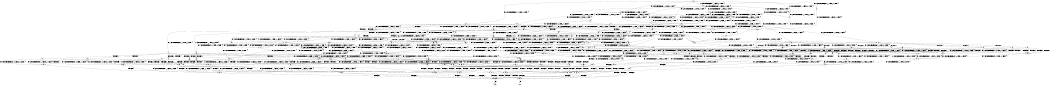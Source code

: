 digraph BCG {
size = "7, 10.5";
center = TRUE;
node [shape = circle];
0 [peripheries = 2];
0 -> 1 [label = "EX !0 !ATOMIC_EXCH_BRANCH (1, +0, FALSE, +0, 1, TRUE) !{}"];
0 -> 2 [label = "EX !2 !ATOMIC_EXCH_BRANCH (1, +1, TRUE, +0, 2, TRUE) !{}"];
0 -> 3 [label = "EX !1 !ATOMIC_EXCH_BRANCH (1, +0, TRUE, +0, 1, TRUE) !{}"];
0 -> 4 [label = "EX !0 !ATOMIC_EXCH_BRANCH (1, +0, FALSE, +0, 1, TRUE) !{}"];
0 -> 5 [label = "EX !2 !ATOMIC_EXCH_BRANCH (1, +1, TRUE, +0, 2, TRUE) !{}"];
0 -> 6 [label = "EX !1 !ATOMIC_EXCH_BRANCH (1, +0, TRUE, +0, 1, TRUE) !{}"];
1 -> 7 [label = "EX !2 !ATOMIC_EXCH_BRANCH (1, +1, TRUE, +0, 2, TRUE) !{}"];
2 -> 8 [label = "EX !0 !ATOMIC_EXCH_BRANCH (1, +0, FALSE, +0, 1, FALSE) !{}"];
3 -> 9 [label = "EX !0 !ATOMIC_EXCH_BRANCH (1, +0, FALSE, +0, 1, TRUE) !{}"];
4 -> 1 [label = "EX !0 !ATOMIC_EXCH_BRANCH (1, +0, FALSE, +0, 1, TRUE) !{}"];
4 -> 7 [label = "EX !2 !ATOMIC_EXCH_BRANCH (1, +1, TRUE, +0, 2, TRUE) !{}"];
4 -> 10 [label = "EX !1 !ATOMIC_EXCH_BRANCH (1, +0, TRUE, +0, 1, TRUE) !{}"];
4 -> 4 [label = "EX !0 !ATOMIC_EXCH_BRANCH (1, +0, FALSE, +0, 1, TRUE) !{}"];
4 -> 11 [label = "EX !2 !ATOMIC_EXCH_BRANCH (1, +1, TRUE, +0, 2, TRUE) !{}"];
4 -> 12 [label = "EX !1 !ATOMIC_EXCH_BRANCH (1, +0, TRUE, +0, 1, TRUE) !{}"];
5 -> 8 [label = "EX !0 !ATOMIC_EXCH_BRANCH (1, +0, FALSE, +0, 1, FALSE) !{}"];
5 -> 13 [label = "EX !1 !ATOMIC_EXCH_BRANCH (1, +0, TRUE, +0, 1, FALSE) !{}"];
5 -> 14 [label = "TERMINATE !2"];
5 -> 15 [label = "EX !0 !ATOMIC_EXCH_BRANCH (1, +0, FALSE, +0, 1, FALSE) !{}"];
5 -> 16 [label = "EX !1 !ATOMIC_EXCH_BRANCH (1, +0, TRUE, +0, 1, FALSE) !{}"];
5 -> 17 [label = "TERMINATE !2"];
6 -> 3 [label = "EX !1 !ATOMIC_EXCH_BRANCH (1, +0, TRUE, +0, 1, TRUE) !{}"];
6 -> 9 [label = "EX !0 !ATOMIC_EXCH_BRANCH (1, +0, FALSE, +0, 1, TRUE) !{}"];
6 -> 18 [label = "EX !2 !ATOMIC_EXCH_BRANCH (1, +1, TRUE, +0, 2, TRUE) !{}"];
6 -> 6 [label = "EX !1 !ATOMIC_EXCH_BRANCH (1, +0, TRUE, +0, 1, TRUE) !{}"];
6 -> 19 [label = "EX !0 !ATOMIC_EXCH_BRANCH (1, +0, FALSE, +0, 1, TRUE) !{}"];
6 -> 20 [label = "EX !2 !ATOMIC_EXCH_BRANCH (1, +1, TRUE, +0, 2, TRUE) !{}"];
7 -> 8 [label = "EX !0 !ATOMIC_EXCH_BRANCH (1, +0, FALSE, +0, 1, FALSE) !{}"];
8 -> 21 [label = "EX !1 !ATOMIC_EXCH_BRANCH (1, +0, TRUE, +0, 1, FALSE) !{}"];
9 -> 10 [label = "EX !1 !ATOMIC_EXCH_BRANCH (1, +0, TRUE, +0, 1, TRUE) !{}"];
10 -> 22 [label = "EX !2 !ATOMIC_EXCH_BRANCH (1, +1, TRUE, +0, 2, TRUE) !{}"];
11 -> 8 [label = "EX !0 !ATOMIC_EXCH_BRANCH (1, +0, FALSE, +0, 1, FALSE) !{}"];
11 -> 23 [label = "EX !1 !ATOMIC_EXCH_BRANCH (1, +0, TRUE, +0, 1, FALSE) !{}"];
11 -> 24 [label = "TERMINATE !2"];
11 -> 15 [label = "EX !0 !ATOMIC_EXCH_BRANCH (1, +0, FALSE, +0, 1, FALSE) !{}"];
11 -> 25 [label = "EX !1 !ATOMIC_EXCH_BRANCH (1, +0, TRUE, +0, 1, FALSE) !{}"];
11 -> 26 [label = "TERMINATE !2"];
12 -> 9 [label = "EX !0 !ATOMIC_EXCH_BRANCH (1, +0, FALSE, +0, 1, TRUE) !{}"];
12 -> 10 [label = "EX !1 !ATOMIC_EXCH_BRANCH (1, +0, TRUE, +0, 1, TRUE) !{}"];
12 -> 22 [label = "EX !2 !ATOMIC_EXCH_BRANCH (1, +1, TRUE, +0, 2, TRUE) !{}"];
12 -> 19 [label = "EX !0 !ATOMIC_EXCH_BRANCH (1, +0, FALSE, +0, 1, TRUE) !{}"];
12 -> 12 [label = "EX !1 !ATOMIC_EXCH_BRANCH (1, +0, TRUE, +0, 1, TRUE) !{}"];
12 -> 27 [label = "EX !2 !ATOMIC_EXCH_BRANCH (1, +1, TRUE, +0, 2, TRUE) !{}"];
13 -> 28 [label = "EX !1 !ATOMIC_EXCH_BRANCH (1, +1, TRUE, +0, 3, TRUE) !{}"];
14 -> 29 [label = "EX !0 !ATOMIC_EXCH_BRANCH (1, +0, FALSE, +0, 1, FALSE) !{}"];
15 -> 21 [label = "EX !1 !ATOMIC_EXCH_BRANCH (1, +0, TRUE, +0, 1, FALSE) !{}"];
15 -> 30 [label = "TERMINATE !0"];
15 -> 31 [label = "TERMINATE !2"];
15 -> 32 [label = "EX !1 !ATOMIC_EXCH_BRANCH (1, +0, TRUE, +0, 1, FALSE) !{}"];
15 -> 33 [label = "TERMINATE !0"];
15 -> 34 [label = "TERMINATE !2"];
16 -> 28 [label = "EX !1 !ATOMIC_EXCH_BRANCH (1, +1, TRUE, +0, 3, TRUE) !{}"];
16 -> 35 [label = "EX !0 !ATOMIC_EXCH_BRANCH (1, +0, FALSE, +0, 1, TRUE) !{}"];
16 -> 36 [label = "TERMINATE !2"];
16 -> 37 [label = "EX !1 !ATOMIC_EXCH_BRANCH (1, +1, TRUE, +0, 3, TRUE) !{}"];
16 -> 38 [label = "EX !0 !ATOMIC_EXCH_BRANCH (1, +0, FALSE, +0, 1, TRUE) !{}"];
16 -> 39 [label = "TERMINATE !2"];
17 -> 29 [label = "EX !0 !ATOMIC_EXCH_BRANCH (1, +0, FALSE, +0, 1, FALSE) !{}"];
17 -> 40 [label = "EX !1 !ATOMIC_EXCH_BRANCH (1, +0, TRUE, +0, 1, FALSE) !{}"];
17 -> 41 [label = "EX !0 !ATOMIC_EXCH_BRANCH (1, +0, FALSE, +0, 1, FALSE) !{}"];
17 -> 42 [label = "EX !1 !ATOMIC_EXCH_BRANCH (1, +0, TRUE, +0, 1, FALSE) !{}"];
18 -> 13 [label = "EX !1 !ATOMIC_EXCH_BRANCH (1, +0, TRUE, +0, 1, FALSE) !{}"];
19 -> 9 [label = "EX !0 !ATOMIC_EXCH_BRANCH (1, +0, FALSE, +0, 1, TRUE) !{}"];
19 -> 10 [label = "EX !1 !ATOMIC_EXCH_BRANCH (1, +0, TRUE, +0, 1, TRUE) !{}"];
19 -> 22 [label = "EX !2 !ATOMIC_EXCH_BRANCH (1, +1, TRUE, +0, 2, TRUE) !{}"];
19 -> 19 [label = "EX !0 !ATOMIC_EXCH_BRANCH (1, +0, FALSE, +0, 1, TRUE) !{}"];
19 -> 12 [label = "EX !1 !ATOMIC_EXCH_BRANCH (1, +0, TRUE, +0, 1, TRUE) !{}"];
19 -> 27 [label = "EX !2 !ATOMIC_EXCH_BRANCH (1, +1, TRUE, +0, 2, TRUE) !{}"];
20 -> 13 [label = "EX !1 !ATOMIC_EXCH_BRANCH (1, +0, TRUE, +0, 1, FALSE) !{}"];
20 -> 43 [label = "EX !0 !ATOMIC_EXCH_BRANCH (1, +0, FALSE, +0, 1, FALSE) !{}"];
20 -> 44 [label = "TERMINATE !2"];
20 -> 16 [label = "EX !1 !ATOMIC_EXCH_BRANCH (1, +0, TRUE, +0, 1, FALSE) !{}"];
20 -> 45 [label = "EX !0 !ATOMIC_EXCH_BRANCH (1, +0, FALSE, +0, 1, FALSE) !{}"];
20 -> 46 [label = "TERMINATE !2"];
21 -> 47 [label = "EX !1 !ATOMIC_EXCH_BRANCH (1, +1, TRUE, +0, 3, TRUE) !{}"];
22 -> 43 [label = "EX !0 !ATOMIC_EXCH_BRANCH (1, +0, FALSE, +0, 1, FALSE) !{}"];
23 -> 35 [label = "EX !0 !ATOMIC_EXCH_BRANCH (1, +0, FALSE, +0, 1, TRUE) !{}"];
24 -> 48 [label = "EX !1 !ATOMIC_EXCH_BRANCH (1, +0, TRUE, +0, 1, FALSE) !{}"];
25 -> 35 [label = "EX !0 !ATOMIC_EXCH_BRANCH (1, +0, FALSE, +0, 1, TRUE) !{}"];
25 -> 49 [label = "EX !1 !ATOMIC_EXCH_BRANCH (1, +1, TRUE, +0, 3, TRUE) !{}"];
25 -> 50 [label = "TERMINATE !2"];
25 -> 38 [label = "EX !0 !ATOMIC_EXCH_BRANCH (1, +0, FALSE, +0, 1, TRUE) !{}"];
25 -> 51 [label = "EX !1 !ATOMIC_EXCH_BRANCH (1, +1, TRUE, +0, 3, TRUE) !{}"];
25 -> 52 [label = "TERMINATE !2"];
26 -> 48 [label = "EX !1 !ATOMIC_EXCH_BRANCH (1, +0, TRUE, +0, 1, FALSE) !{}"];
26 -> 29 [label = "EX !0 !ATOMIC_EXCH_BRANCH (1, +0, FALSE, +0, 1, FALSE) !{}"];
26 -> 53 [label = "EX !1 !ATOMIC_EXCH_BRANCH (1, +0, TRUE, +0, 1, FALSE) !{}"];
26 -> 41 [label = "EX !0 !ATOMIC_EXCH_BRANCH (1, +0, FALSE, +0, 1, FALSE) !{}"];
27 -> 43 [label = "EX !0 !ATOMIC_EXCH_BRANCH (1, +0, FALSE, +0, 1, FALSE) !{}"];
27 -> 23 [label = "EX !1 !ATOMIC_EXCH_BRANCH (1, +0, TRUE, +0, 1, FALSE) !{}"];
27 -> 54 [label = "TERMINATE !2"];
27 -> 45 [label = "EX !0 !ATOMIC_EXCH_BRANCH (1, +0, FALSE, +0, 1, FALSE) !{}"];
27 -> 25 [label = "EX !1 !ATOMIC_EXCH_BRANCH (1, +0, TRUE, +0, 1, FALSE) !{}"];
27 -> 55 [label = "TERMINATE !2"];
28 -> 56 [label = "EX !0 !ATOMIC_EXCH_BRANCH (1, +0, FALSE, +0, 1, FALSE) !{}"];
29 -> 57 [label = "EX !1 !ATOMIC_EXCH_BRANCH (1, +0, TRUE, +0, 1, FALSE) !{}"];
30 -> 58 [label = "EX !1 !ATOMIC_EXCH_BRANCH (1, +0, TRUE, +0, 1, FALSE) !{}"];
31 -> 57 [label = "EX !1 !ATOMIC_EXCH_BRANCH (1, +0, TRUE, +0, 1, FALSE) !{}"];
32 -> 47 [label = "EX !1 !ATOMIC_EXCH_BRANCH (1, +1, TRUE, +0, 3, TRUE) !{}"];
32 -> 59 [label = "TERMINATE !0"];
32 -> 60 [label = "TERMINATE !2"];
32 -> 61 [label = "EX !1 !ATOMIC_EXCH_BRANCH (1, +1, TRUE, +0, 3, TRUE) !{}"];
32 -> 62 [label = "TERMINATE !0"];
32 -> 63 [label = "TERMINATE !2"];
33 -> 58 [label = "EX !1 !ATOMIC_EXCH_BRANCH (1, +0, TRUE, +0, 1, FALSE) !{}"];
33 -> 64 [label = "TERMINATE !2"];
33 -> 65 [label = "EX !1 !ATOMIC_EXCH_BRANCH (1, +0, TRUE, +0, 1, FALSE) !{}"];
33 -> 66 [label = "TERMINATE !2"];
34 -> 57 [label = "EX !1 !ATOMIC_EXCH_BRANCH (1, +0, TRUE, +0, 1, FALSE) !{}"];
34 -> 64 [label = "TERMINATE !0"];
34 -> 67 [label = "EX !1 !ATOMIC_EXCH_BRANCH (1, +0, TRUE, +0, 1, FALSE) !{}"];
34 -> 66 [label = "TERMINATE !0"];
35 -> 49 [label = "EX !1 !ATOMIC_EXCH_BRANCH (1, +1, TRUE, +0, 3, TRUE) !{}"];
36 -> 68 [label = "EX !0 !ATOMIC_EXCH_BRANCH (1, +0, FALSE, +0, 1, TRUE) !{}"];
37 -> 56 [label = "EX !0 !ATOMIC_EXCH_BRANCH (1, +0, FALSE, +0, 1, FALSE) !{}"];
37 -> 69 [label = "TERMINATE !2"];
37 -> 70 [label = "TERMINATE !1"];
37 -> 71 [label = "EX !0 !ATOMIC_EXCH_BRANCH (1, +0, FALSE, +0, 1, FALSE) !{}"];
37 -> 72 [label = "TERMINATE !2"];
37 -> 73 [label = "TERMINATE !1"];
38 -> 35 [label = "EX !0 !ATOMIC_EXCH_BRANCH (1, +0, FALSE, +0, 1, TRUE) !{}"];
38 -> 49 [label = "EX !1 !ATOMIC_EXCH_BRANCH (1, +1, TRUE, +0, 3, TRUE) !{}"];
38 -> 50 [label = "TERMINATE !2"];
38 -> 38 [label = "EX !0 !ATOMIC_EXCH_BRANCH (1, +0, FALSE, +0, 1, TRUE) !{}"];
38 -> 51 [label = "EX !1 !ATOMIC_EXCH_BRANCH (1, +1, TRUE, +0, 3, TRUE) !{}"];
38 -> 52 [label = "TERMINATE !2"];
39 -> 68 [label = "EX !0 !ATOMIC_EXCH_BRANCH (1, +0, FALSE, +0, 1, TRUE) !{}"];
39 -> 74 [label = "EX !1 !ATOMIC_EXCH_BRANCH (1, +1, TRUE, +0, 3, TRUE) !{}"];
39 -> 75 [label = "EX !0 !ATOMIC_EXCH_BRANCH (1, +0, FALSE, +0, 1, TRUE) !{}"];
39 -> 76 [label = "EX !1 !ATOMIC_EXCH_BRANCH (1, +1, TRUE, +0, 3, TRUE) !{}"];
40 -> 74 [label = "EX !1 !ATOMIC_EXCH_BRANCH (1, +1, TRUE, +0, 3, TRUE) !{}"];
41 -> 57 [label = "EX !1 !ATOMIC_EXCH_BRANCH (1, +0, TRUE, +0, 1, FALSE) !{}"];
41 -> 64 [label = "TERMINATE !0"];
41 -> 67 [label = "EX !1 !ATOMIC_EXCH_BRANCH (1, +0, TRUE, +0, 1, FALSE) !{}"];
41 -> 66 [label = "TERMINATE !0"];
42 -> 74 [label = "EX !1 !ATOMIC_EXCH_BRANCH (1, +1, TRUE, +0, 3, TRUE) !{}"];
42 -> 68 [label = "EX !0 !ATOMIC_EXCH_BRANCH (1, +0, FALSE, +0, 1, TRUE) !{}"];
42 -> 76 [label = "EX !1 !ATOMIC_EXCH_BRANCH (1, +1, TRUE, +0, 3, TRUE) !{}"];
42 -> 75 [label = "EX !0 !ATOMIC_EXCH_BRANCH (1, +0, FALSE, +0, 1, TRUE) !{}"];
43 -> 21 [label = "EX !1 !ATOMIC_EXCH_BRANCH (1, +0, TRUE, +0, 1, FALSE) !{}"];
44 -> 77 [label = "EX !0 !ATOMIC_EXCH_BRANCH (1, +0, FALSE, +0, 1, FALSE) !{}"];
45 -> 21 [label = "EX !1 !ATOMIC_EXCH_BRANCH (1, +0, TRUE, +0, 1, FALSE) !{}"];
45 -> 78 [label = "TERMINATE !0"];
45 -> 79 [label = "TERMINATE !2"];
45 -> 32 [label = "EX !1 !ATOMIC_EXCH_BRANCH (1, +0, TRUE, +0, 1, FALSE) !{}"];
45 -> 80 [label = "TERMINATE !0"];
45 -> 81 [label = "TERMINATE !2"];
46 -> 77 [label = "EX !0 !ATOMIC_EXCH_BRANCH (1, +0, FALSE, +0, 1, FALSE) !{}"];
46 -> 40 [label = "EX !1 !ATOMIC_EXCH_BRANCH (1, +0, TRUE, +0, 1, FALSE) !{}"];
46 -> 82 [label = "EX !0 !ATOMIC_EXCH_BRANCH (1, +0, FALSE, +0, 1, FALSE) !{}"];
46 -> 42 [label = "EX !1 !ATOMIC_EXCH_BRANCH (1, +0, TRUE, +0, 1, FALSE) !{}"];
47 -> 83 [label = "TERMINATE !0"];
48 -> 68 [label = "EX !0 !ATOMIC_EXCH_BRANCH (1, +0, FALSE, +0, 1, TRUE) !{}"];
49 -> 56 [label = "EX !0 !ATOMIC_EXCH_BRANCH (1, +0, FALSE, +0, 1, FALSE) !{}"];
50 -> 68 [label = "EX !0 !ATOMIC_EXCH_BRANCH (1, +0, FALSE, +0, 1, TRUE) !{}"];
51 -> 56 [label = "EX !0 !ATOMIC_EXCH_BRANCH (1, +0, FALSE, +0, 1, FALSE) !{}"];
51 -> 84 [label = "TERMINATE !2"];
51 -> 85 [label = "TERMINATE !1"];
51 -> 71 [label = "EX !0 !ATOMIC_EXCH_BRANCH (1, +0, FALSE, +0, 1, FALSE) !{}"];
51 -> 86 [label = "TERMINATE !2"];
51 -> 87 [label = "TERMINATE !1"];
52 -> 68 [label = "EX !0 !ATOMIC_EXCH_BRANCH (1, +0, FALSE, +0, 1, TRUE) !{}"];
52 -> 88 [label = "EX !1 !ATOMIC_EXCH_BRANCH (1, +1, TRUE, +0, 3, TRUE) !{}"];
52 -> 75 [label = "EX !0 !ATOMIC_EXCH_BRANCH (1, +0, FALSE, +0, 1, TRUE) !{}"];
52 -> 89 [label = "EX !1 !ATOMIC_EXCH_BRANCH (1, +1, TRUE, +0, 3, TRUE) !{}"];
53 -> 68 [label = "EX !0 !ATOMIC_EXCH_BRANCH (1, +0, FALSE, +0, 1, TRUE) !{}"];
53 -> 88 [label = "EX !1 !ATOMIC_EXCH_BRANCH (1, +1, TRUE, +0, 3, TRUE) !{}"];
53 -> 75 [label = "EX !0 !ATOMIC_EXCH_BRANCH (1, +0, FALSE, +0, 1, TRUE) !{}"];
53 -> 89 [label = "EX !1 !ATOMIC_EXCH_BRANCH (1, +1, TRUE, +0, 3, TRUE) !{}"];
54 -> 77 [label = "EX !0 !ATOMIC_EXCH_BRANCH (1, +0, FALSE, +0, 1, FALSE) !{}"];
55 -> 77 [label = "EX !0 !ATOMIC_EXCH_BRANCH (1, +0, FALSE, +0, 1, FALSE) !{}"];
55 -> 48 [label = "EX !1 !ATOMIC_EXCH_BRANCH (1, +0, TRUE, +0, 1, FALSE) !{}"];
55 -> 82 [label = "EX !0 !ATOMIC_EXCH_BRANCH (1, +0, FALSE, +0, 1, FALSE) !{}"];
55 -> 53 [label = "EX !1 !ATOMIC_EXCH_BRANCH (1, +0, TRUE, +0, 1, FALSE) !{}"];
56 -> 83 [label = "TERMINATE !0"];
57 -> 90 [label = "EX !1 !ATOMIC_EXCH_BRANCH (1, +1, TRUE, +0, 3, TRUE) !{}"];
58 -> 91 [label = "EX !1 !ATOMIC_EXCH_BRANCH (1, +1, TRUE, +0, 3, TRUE) !{}"];
59 -> 92 [label = "TERMINATE !2"];
60 -> 92 [label = "TERMINATE !0"];
61 -> 83 [label = "TERMINATE !0"];
61 -> 93 [label = "TERMINATE !2"];
61 -> 94 [label = "TERMINATE !1"];
61 -> 95 [label = "TERMINATE !0"];
61 -> 96 [label = "TERMINATE !2"];
61 -> 97 [label = "TERMINATE !1"];
62 -> 92 [label = "TERMINATE !2"];
62 -> 91 [label = "EX !1 !ATOMIC_EXCH_BRANCH (1, +1, TRUE, +0, 3, TRUE) !{}"];
62 -> 98 [label = "TERMINATE !2"];
62 -> 99 [label = "EX !1 !ATOMIC_EXCH_BRANCH (1, +1, TRUE, +0, 3, TRUE) !{}"];
63 -> 92 [label = "TERMINATE !0"];
63 -> 90 [label = "EX !1 !ATOMIC_EXCH_BRANCH (1, +1, TRUE, +0, 3, TRUE) !{}"];
63 -> 98 [label = "TERMINATE !0"];
63 -> 100 [label = "EX !1 !ATOMIC_EXCH_BRANCH (1, +1, TRUE, +0, 3, TRUE) !{}"];
64 -> 101 [label = "EX !1 !ATOMIC_EXCH_BRANCH (1, +0, TRUE, +0, 1, FALSE) !{}"];
65 -> 91 [label = "EX !1 !ATOMIC_EXCH_BRANCH (1, +1, TRUE, +0, 3, TRUE) !{}"];
65 -> 92 [label = "TERMINATE !2"];
65 -> 99 [label = "EX !1 !ATOMIC_EXCH_BRANCH (1, +1, TRUE, +0, 3, TRUE) !{}"];
65 -> 98 [label = "TERMINATE !2"];
66 -> 101 [label = "EX !1 !ATOMIC_EXCH_BRANCH (1, +0, TRUE, +0, 1, FALSE) !{}"];
66 -> 102 [label = "EX !1 !ATOMIC_EXCH_BRANCH (1, +0, TRUE, +0, 1, FALSE) !{}"];
67 -> 90 [label = "EX !1 !ATOMIC_EXCH_BRANCH (1, +1, TRUE, +0, 3, TRUE) !{}"];
67 -> 92 [label = "TERMINATE !0"];
67 -> 100 [label = "EX !1 !ATOMIC_EXCH_BRANCH (1, +1, TRUE, +0, 3, TRUE) !{}"];
67 -> 98 [label = "TERMINATE !0"];
68 -> 88 [label = "EX !1 !ATOMIC_EXCH_BRANCH (1, +1, TRUE, +0, 3, TRUE) !{}"];
69 -> 103 [label = "EX !0 !ATOMIC_EXCH_BRANCH (1, +0, FALSE, +0, 1, FALSE) !{}"];
70 -> 104 [label = "EX !0 !ATOMIC_EXCH_BRANCH (1, +0, FALSE, +0, 1, FALSE) !{}"];
71 -> 83 [label = "TERMINATE !0"];
71 -> 93 [label = "TERMINATE !2"];
71 -> 94 [label = "TERMINATE !1"];
71 -> 95 [label = "TERMINATE !0"];
71 -> 96 [label = "TERMINATE !2"];
71 -> 97 [label = "TERMINATE !1"];
72 -> 103 [label = "EX !0 !ATOMIC_EXCH_BRANCH (1, +0, FALSE, +0, 1, FALSE) !{}"];
72 -> 105 [label = "TERMINATE !1"];
72 -> 106 [label = "EX !0 !ATOMIC_EXCH_BRANCH (1, +0, FALSE, +0, 1, FALSE) !{}"];
72 -> 107 [label = "TERMINATE !1"];
73 -> 104 [label = "EX !0 !ATOMIC_EXCH_BRANCH (1, +0, FALSE, +0, 1, FALSE) !{}"];
73 -> 105 [label = "TERMINATE !2"];
73 -> 108 [label = "EX !0 !ATOMIC_EXCH_BRANCH (1, +0, FALSE, +0, 1, FALSE) !{}"];
73 -> 107 [label = "TERMINATE !2"];
74 -> 103 [label = "EX !0 !ATOMIC_EXCH_BRANCH (1, +0, FALSE, +0, 1, FALSE) !{}"];
75 -> 68 [label = "EX !0 !ATOMIC_EXCH_BRANCH (1, +0, FALSE, +0, 1, TRUE) !{}"];
75 -> 88 [label = "EX !1 !ATOMIC_EXCH_BRANCH (1, +1, TRUE, +0, 3, TRUE) !{}"];
75 -> 75 [label = "EX !0 !ATOMIC_EXCH_BRANCH (1, +0, FALSE, +0, 1, TRUE) !{}"];
75 -> 89 [label = "EX !1 !ATOMIC_EXCH_BRANCH (1, +1, TRUE, +0, 3, TRUE) !{}"];
76 -> 103 [label = "EX !0 !ATOMIC_EXCH_BRANCH (1, +0, FALSE, +0, 1, FALSE) !{}"];
76 -> 105 [label = "TERMINATE !1"];
76 -> 106 [label = "EX !0 !ATOMIC_EXCH_BRANCH (1, +0, FALSE, +0, 1, FALSE) !{}"];
76 -> 107 [label = "TERMINATE !1"];
77 -> 57 [label = "EX !1 !ATOMIC_EXCH_BRANCH (1, +0, TRUE, +0, 1, FALSE) !{}"];
78 -> 109 [label = "TERMINATE !2"];
79 -> 109 [label = "TERMINATE !0"];
80 -> 109 [label = "TERMINATE !2"];
80 -> 58 [label = "EX !1 !ATOMIC_EXCH_BRANCH (1, +0, TRUE, +0, 1, FALSE) !{}"];
80 -> 110 [label = "TERMINATE !2"];
80 -> 65 [label = "EX !1 !ATOMIC_EXCH_BRANCH (1, +0, TRUE, +0, 1, FALSE) !{}"];
81 -> 109 [label = "TERMINATE !0"];
81 -> 57 [label = "EX !1 !ATOMIC_EXCH_BRANCH (1, +0, TRUE, +0, 1, FALSE) !{}"];
81 -> 110 [label = "TERMINATE !0"];
81 -> 67 [label = "EX !1 !ATOMIC_EXCH_BRANCH (1, +0, TRUE, +0, 1, FALSE) !{}"];
82 -> 57 [label = "EX !1 !ATOMIC_EXCH_BRANCH (1, +0, TRUE, +0, 1, FALSE) !{}"];
82 -> 109 [label = "TERMINATE !0"];
82 -> 67 [label = "EX !1 !ATOMIC_EXCH_BRANCH (1, +0, TRUE, +0, 1, FALSE) !{}"];
82 -> 110 [label = "TERMINATE !0"];
83 -> 111 [label = "TERMINATE !2"];
84 -> 112 [label = "TERMINATE !1"];
85 -> 112 [label = "TERMINATE !2"];
86 -> 112 [label = "TERMINATE !1"];
86 -> 103 [label = "EX !0 !ATOMIC_EXCH_BRANCH (1, +0, FALSE, +0, 1, FALSE) !{}"];
86 -> 113 [label = "TERMINATE !1"];
86 -> 106 [label = "EX !0 !ATOMIC_EXCH_BRANCH (1, +0, FALSE, +0, 1, FALSE) !{}"];
87 -> 112 [label = "TERMINATE !2"];
87 -> 104 [label = "EX !0 !ATOMIC_EXCH_BRANCH (1, +0, FALSE, +0, 1, FALSE) !{}"];
87 -> 113 [label = "TERMINATE !2"];
87 -> 108 [label = "EX !0 !ATOMIC_EXCH_BRANCH (1, +0, FALSE, +0, 1, FALSE) !{}"];
88 -> 103 [label = "EX !0 !ATOMIC_EXCH_BRANCH (1, +0, FALSE, +0, 1, FALSE) !{}"];
89 -> 103 [label = "EX !0 !ATOMIC_EXCH_BRANCH (1, +0, FALSE, +0, 1, FALSE) !{}"];
89 -> 112 [label = "TERMINATE !1"];
89 -> 106 [label = "EX !0 !ATOMIC_EXCH_BRANCH (1, +0, FALSE, +0, 1, FALSE) !{}"];
89 -> 113 [label = "TERMINATE !1"];
90 -> 111 [label = "TERMINATE !0"];
91 -> 111 [label = "TERMINATE !2"];
92 -> 114 [label = "EX !1 !ATOMIC_EXCH_BRANCH (1, +1, TRUE, +0, 3, TRUE) !{}"];
93 -> 111 [label = "TERMINATE !0"];
94 -> 115 [label = "TERMINATE !0"];
95 -> 111 [label = "TERMINATE !2"];
95 -> 115 [label = "TERMINATE !1"];
95 -> 116 [label = "TERMINATE !2"];
95 -> 117 [label = "TERMINATE !1"];
96 -> 111 [label = "TERMINATE !0"];
96 -> 118 [label = "TERMINATE !1"];
96 -> 116 [label = "TERMINATE !0"];
96 -> 119 [label = "TERMINATE !1"];
97 -> 115 [label = "TERMINATE !0"];
97 -> 118 [label = "TERMINATE !2"];
97 -> 117 [label = "TERMINATE !0"];
97 -> 119 [label = "TERMINATE !2"];
98 -> 114 [label = "EX !1 !ATOMIC_EXCH_BRANCH (1, +1, TRUE, +0, 3, TRUE) !{}"];
98 -> 120 [label = "EX !1 !ATOMIC_EXCH_BRANCH (1, +1, TRUE, +0, 3, TRUE) !{}"];
99 -> 111 [label = "TERMINATE !2"];
99 -> 115 [label = "TERMINATE !1"];
99 -> 116 [label = "TERMINATE !2"];
99 -> 117 [label = "TERMINATE !1"];
100 -> 111 [label = "TERMINATE !0"];
100 -> 118 [label = "TERMINATE !1"];
100 -> 116 [label = "TERMINATE !0"];
100 -> 119 [label = "TERMINATE !1"];
101 -> 114 [label = "EX !1 !ATOMIC_EXCH_BRANCH (1, +1, TRUE, +0, 3, TRUE) !{}"];
102 -> 114 [label = "EX !1 !ATOMIC_EXCH_BRANCH (1, +1, TRUE, +0, 3, TRUE) !{}"];
102 -> 120 [label = "EX !1 !ATOMIC_EXCH_BRANCH (1, +1, TRUE, +0, 3, TRUE) !{}"];
103 -> 111 [label = "TERMINATE !0"];
104 -> 115 [label = "TERMINATE !0"];
105 -> 121 [label = "EX !0 !ATOMIC_EXCH_BRANCH (1, +0, FALSE, +0, 1, FALSE) !{}"];
106 -> 111 [label = "TERMINATE !0"];
106 -> 118 [label = "TERMINATE !1"];
106 -> 116 [label = "TERMINATE !0"];
106 -> 119 [label = "TERMINATE !1"];
107 -> 121 [label = "EX !0 !ATOMIC_EXCH_BRANCH (1, +0, FALSE, +0, 1, FALSE) !{}"];
107 -> 122 [label = "EX !0 !ATOMIC_EXCH_BRANCH (1, +0, FALSE, +0, 1, FALSE) !{}"];
108 -> 115 [label = "TERMINATE !0"];
108 -> 118 [label = "TERMINATE !2"];
108 -> 117 [label = "TERMINATE !0"];
108 -> 119 [label = "TERMINATE !2"];
109 -> 101 [label = "EX !1 !ATOMIC_EXCH_BRANCH (1, +0, TRUE, +0, 1, FALSE) !{}"];
110 -> 101 [label = "EX !1 !ATOMIC_EXCH_BRANCH (1, +0, TRUE, +0, 1, FALSE) !{}"];
110 -> 102 [label = "EX !1 !ATOMIC_EXCH_BRANCH (1, +0, TRUE, +0, 1, FALSE) !{}"];
111 -> 123 [label = "TERMINATE !1"];
112 -> 121 [label = "EX !0 !ATOMIC_EXCH_BRANCH (1, +0, FALSE, +0, 1, FALSE) !{}"];
113 -> 121 [label = "EX !0 !ATOMIC_EXCH_BRANCH (1, +0, FALSE, +0, 1, FALSE) !{}"];
113 -> 122 [label = "EX !0 !ATOMIC_EXCH_BRANCH (1, +0, FALSE, +0, 1, FALSE) !{}"];
114 -> 123 [label = "TERMINATE !1"];
115 -> 123 [label = "TERMINATE !2"];
116 -> 123 [label = "TERMINATE !1"];
116 -> 124 [label = "TERMINATE !1"];
117 -> 123 [label = "TERMINATE !2"];
117 -> 124 [label = "TERMINATE !2"];
118 -> 123 [label = "TERMINATE !0"];
119 -> 123 [label = "TERMINATE !0"];
119 -> 124 [label = "TERMINATE !0"];
120 -> 123 [label = "TERMINATE !1"];
120 -> 124 [label = "TERMINATE !1"];
121 -> 123 [label = "TERMINATE !0"];
122 -> 123 [label = "TERMINATE !0"];
122 -> 124 [label = "TERMINATE !0"];
123 -> 125 [label = "exit"];
124 -> 126 [label = "exit"];
}
